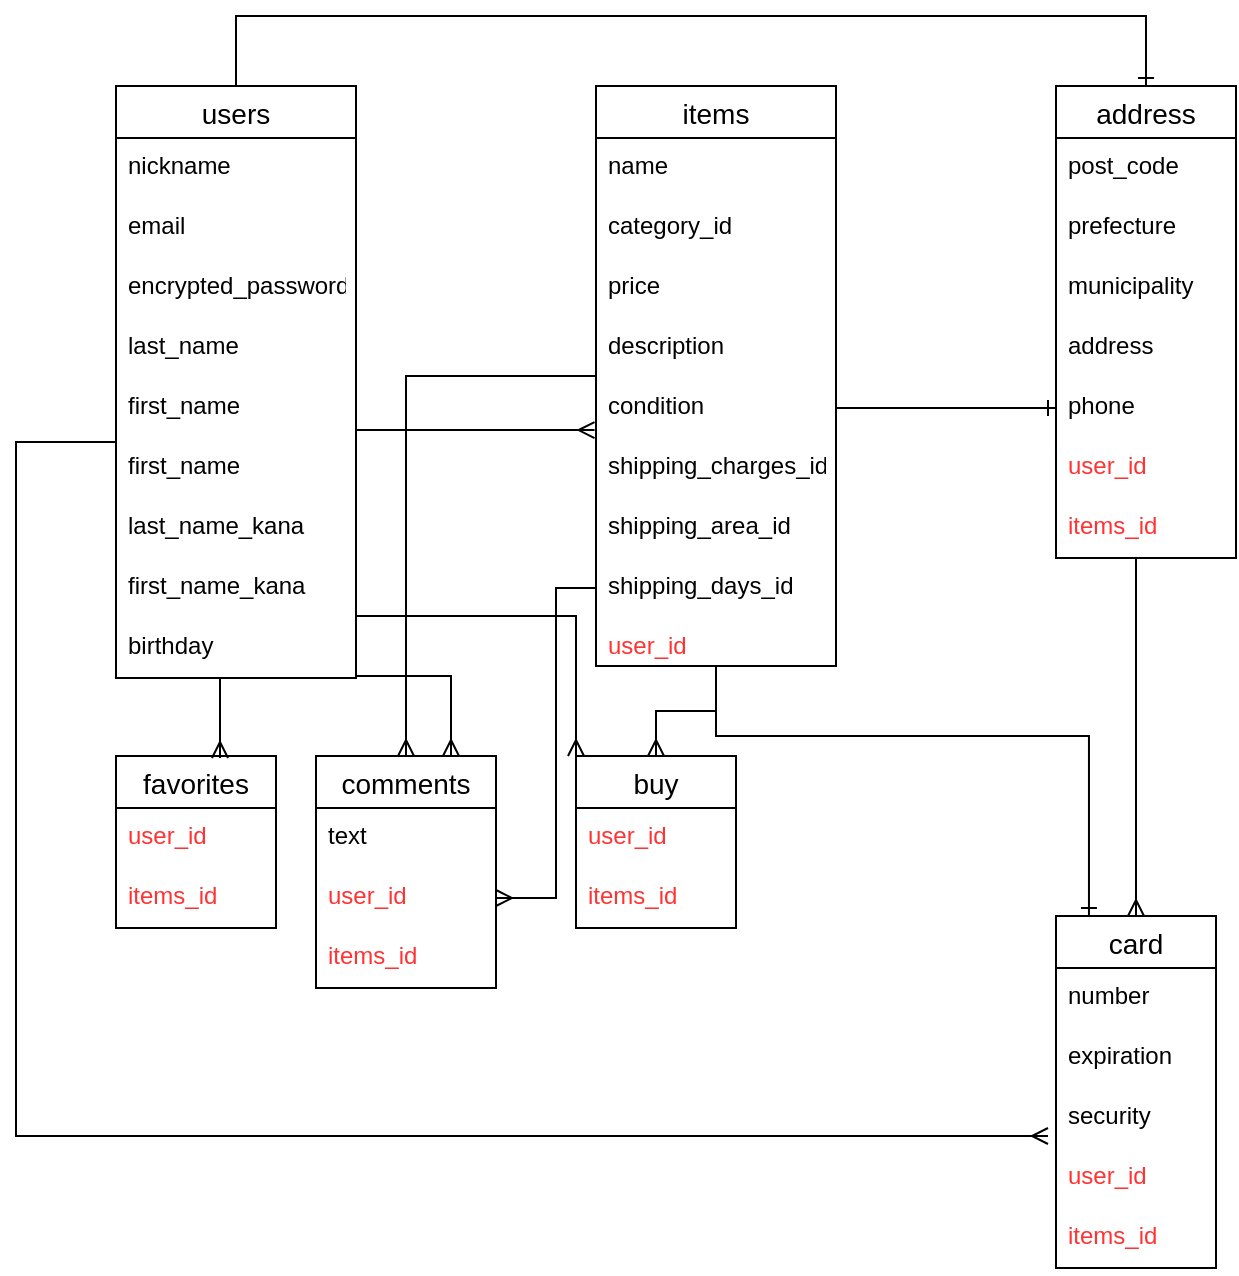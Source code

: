 <mxfile version="13.10.0" type="embed">
    <diagram id="t3Fc2OlOagfjiOsRL6Uy" name="ページ1">
        <mxGraphModel dx="753" dy="680" grid="1" gridSize="10" guides="1" tooltips="1" connect="1" arrows="1" fold="1" page="1" pageScale="1" pageWidth="827" pageHeight="1169" math="0" shadow="0">
            <root>
                <mxCell id="0"/>
                <mxCell id="1" parent="0"/>
                <mxCell id="132" style="edgeStyle=elbowEdgeStyle;rounded=0;orthogonalLoop=1;jettySize=auto;html=1;endArrow=ERone;endFill=0;fontColor=#FF3333;elbow=vertical;entryX=0.5;entryY=0;entryDx=0;entryDy=0;" edge="1" parent="1" source="47" target="102">
                    <mxGeometry relative="1" as="geometry">
                        <mxPoint x="200" y="10" as="targetPoint"/>
                        <Array as="points">
                            <mxPoint x="300" y="30"/>
                        </Array>
                    </mxGeometry>
                </mxCell>
                <mxCell id="137" style="edgeStyle=elbowEdgeStyle;rounded=0;orthogonalLoop=1;jettySize=auto;elbow=vertical;html=1;entryX=0.65;entryY=0.012;entryDx=0;entryDy=0;endArrow=ERmany;endFill=0;fontColor=#FF3333;entryPerimeter=0;" edge="1" parent="1" source="47" target="98">
                    <mxGeometry relative="1" as="geometry">
                        <Array as="points">
                            <mxPoint x="142" y="380"/>
                            <mxPoint x="140" y="400"/>
                        </Array>
                    </mxGeometry>
                </mxCell>
                <mxCell id="141" style="edgeStyle=orthogonalEdgeStyle;rounded=0;orthogonalLoop=1;jettySize=auto;html=1;endArrow=ERmany;endFill=0;fontColor=#FF3333;entryX=-0.05;entryY=0.833;entryDx=0;entryDy=0;entryPerimeter=0;" edge="1" parent="1" source="47" target="117">
                    <mxGeometry relative="1" as="geometry">
                        <mxPoint x="600" y="660" as="targetPoint"/>
                        <Array as="points">
                            <mxPoint x="40" y="243"/>
                            <mxPoint x="40" y="590"/>
                            <mxPoint x="556" y="590"/>
                        </Array>
                    </mxGeometry>
                </mxCell>
                <mxCell id="154" style="edgeStyle=orthogonalEdgeStyle;rounded=0;orthogonalLoop=1;jettySize=auto;html=1;entryX=0;entryY=0;entryDx=0;entryDy=0;endArrow=ERmany;endFill=0;fontColor=#FF3333;" edge="1" parent="1" source="47" target="147">
                    <mxGeometry relative="1" as="geometry">
                        <Array as="points">
                            <mxPoint x="320" y="330"/>
                        </Array>
                    </mxGeometry>
                </mxCell>
                <mxCell id="47" value="users" style="swimlane;fontStyle=0;childLayout=stackLayout;horizontal=1;startSize=26;horizontalStack=0;resizeParent=1;resizeParentMax=0;resizeLast=0;collapsible=1;marginBottom=0;align=center;fontSize=14;" vertex="1" parent="1">
                    <mxGeometry x="90" y="65" width="120" height="296" as="geometry"/>
                </mxCell>
                <mxCell id="48" value="nickname&#10;" style="text;strokeColor=none;fillColor=none;spacingLeft=4;spacingRight=4;overflow=hidden;rotatable=0;points=[[0,0.5],[1,0.5]];portConstraint=eastwest;fontSize=12;" vertex="1" parent="47">
                    <mxGeometry y="26" width="120" height="30" as="geometry"/>
                </mxCell>
                <mxCell id="49" value="email&#10;" style="text;strokeColor=none;fillColor=none;spacingLeft=4;spacingRight=4;overflow=hidden;rotatable=0;points=[[0,0.5],[1,0.5]];portConstraint=eastwest;fontSize=12;" vertex="1" parent="47">
                    <mxGeometry y="56" width="120" height="30" as="geometry"/>
                </mxCell>
                <mxCell id="53" value="encrypted_password&#10;" style="text;strokeColor=none;fillColor=none;spacingLeft=4;spacingRight=4;overflow=hidden;rotatable=0;points=[[0,0.5],[1,0.5]];portConstraint=eastwest;fontSize=12;" vertex="1" parent="47">
                    <mxGeometry y="86" width="120" height="30" as="geometry"/>
                </mxCell>
                <mxCell id="58" value="last_name&#10;" style="text;strokeColor=none;fillColor=none;spacingLeft=4;spacingRight=4;overflow=hidden;rotatable=0;points=[[0,0.5],[1,0.5]];portConstraint=eastwest;fontSize=12;" vertex="1" parent="47">
                    <mxGeometry y="116" width="120" height="30" as="geometry"/>
                </mxCell>
                <mxCell id="140" value="first_name&#10;" style="text;strokeColor=none;fillColor=none;spacingLeft=4;spacingRight=4;overflow=hidden;rotatable=0;points=[[0,0.5],[1,0.5]];portConstraint=eastwest;fontSize=12;" vertex="1" parent="47">
                    <mxGeometry y="146" width="120" height="30" as="geometry"/>
                </mxCell>
                <mxCell id="56" value="first_name&#10;" style="text;strokeColor=none;fillColor=none;spacingLeft=4;spacingRight=4;overflow=hidden;rotatable=0;points=[[0,0.5],[1,0.5]];portConstraint=eastwest;fontSize=12;" vertex="1" parent="47">
                    <mxGeometry y="176" width="120" height="30" as="geometry"/>
                </mxCell>
                <mxCell id="57" value="last_name_kana&#10;" style="text;strokeColor=none;fillColor=none;spacingLeft=4;spacingRight=4;overflow=hidden;rotatable=0;points=[[0,0.5],[1,0.5]];portConstraint=eastwest;fontSize=12;" vertex="1" parent="47">
                    <mxGeometry y="206" width="120" height="30" as="geometry"/>
                </mxCell>
                <mxCell id="55" value="first_name_kana&#10;" style="text;strokeColor=none;fillColor=none;spacingLeft=4;spacingRight=4;overflow=hidden;rotatable=0;points=[[0,0.5],[1,0.5]];portConstraint=eastwest;fontSize=12;" vertex="1" parent="47">
                    <mxGeometry y="236" width="120" height="30" as="geometry"/>
                </mxCell>
                <mxCell id="54" value="birthday" style="text;strokeColor=none;fillColor=none;spacingLeft=4;spacingRight=4;overflow=hidden;rotatable=0;points=[[0,0.5],[1,0.5]];portConstraint=eastwest;fontSize=12;" vertex="1" parent="47">
                    <mxGeometry y="266" width="120" height="30" as="geometry"/>
                </mxCell>
                <mxCell id="142" style="edgeStyle=orthogonalEdgeStyle;rounded=0;orthogonalLoop=1;jettySize=auto;html=1;entryX=0.5;entryY=0;entryDx=0;entryDy=0;endArrow=ERmany;endFill=0;fontColor=#FF3333;" edge="1" parent="1" source="75" target="87">
                    <mxGeometry relative="1" as="geometry"/>
                </mxCell>
                <mxCell id="153" style="edgeStyle=orthogonalEdgeStyle;rounded=0;orthogonalLoop=1;jettySize=auto;html=1;entryX=0.5;entryY=0;entryDx=0;entryDy=0;endArrow=ERmany;endFill=0;fontColor=#FF3333;" edge="1" parent="1" source="75" target="147">
                    <mxGeometry relative="1" as="geometry"/>
                </mxCell>
                <mxCell id="75" value="items" style="swimlane;fontStyle=0;childLayout=stackLayout;horizontal=1;startSize=26;horizontalStack=0;resizeParent=1;resizeParentMax=0;resizeLast=0;collapsible=1;marginBottom=0;align=center;fontSize=14;fillColor=none;" vertex="1" parent="1">
                    <mxGeometry x="330" y="65" width="120" height="290" as="geometry"/>
                </mxCell>
                <mxCell id="76" value="name" style="text;strokeColor=none;fillColor=none;spacingLeft=4;spacingRight=4;overflow=hidden;rotatable=0;points=[[0,0.5],[1,0.5]];portConstraint=eastwest;fontSize=12;" vertex="1" parent="75">
                    <mxGeometry y="26" width="120" height="30" as="geometry"/>
                </mxCell>
                <mxCell id="83" value="category_id&#10;" style="text;strokeColor=none;fillColor=none;spacingLeft=4;spacingRight=4;overflow=hidden;rotatable=0;points=[[0,0.5],[1,0.5]];portConstraint=eastwest;fontSize=12;" vertex="1" parent="75">
                    <mxGeometry y="56" width="120" height="30" as="geometry"/>
                </mxCell>
                <mxCell id="82" value="price&#10;" style="text;strokeColor=none;fillColor=none;spacingLeft=4;spacingRight=4;overflow=hidden;rotatable=0;points=[[0,0.5],[1,0.5]];portConstraint=eastwest;fontSize=12;" vertex="1" parent="75">
                    <mxGeometry y="86" width="120" height="30" as="geometry"/>
                </mxCell>
                <mxCell id="81" value="description" style="text;strokeColor=none;fillColor=none;spacingLeft=4;spacingRight=4;overflow=hidden;rotatable=0;points=[[0,0.5],[1,0.5]];portConstraint=eastwest;fontSize=12;" vertex="1" parent="75">
                    <mxGeometry y="116" width="120" height="30" as="geometry"/>
                </mxCell>
                <mxCell id="79" value="condition" style="text;strokeColor=none;fillColor=none;spacingLeft=4;spacingRight=4;overflow=hidden;rotatable=0;points=[[0,0.5],[1,0.5]];portConstraint=eastwest;fontSize=12;" vertex="1" parent="75">
                    <mxGeometry y="146" width="120" height="30" as="geometry"/>
                </mxCell>
                <mxCell id="80" value="shipping_charges_id&#10;&#10;" style="text;strokeColor=none;fillColor=none;spacingLeft=4;spacingRight=4;overflow=hidden;rotatable=0;points=[[0,0.5],[1,0.5]];portConstraint=eastwest;fontSize=12;" vertex="1" parent="75">
                    <mxGeometry y="176" width="120" height="30" as="geometry"/>
                </mxCell>
                <mxCell id="84" value="shipping_area_id" style="text;strokeColor=none;fillColor=none;spacingLeft=4;spacingRight=4;overflow=hidden;rotatable=0;points=[[0,0.5],[1,0.5]];portConstraint=eastwest;fontSize=12;" vertex="1" parent="75">
                    <mxGeometry y="206" width="120" height="30" as="geometry"/>
                </mxCell>
                <mxCell id="85" value="shipping_days_id&#10;&#10;" style="text;strokeColor=none;fillColor=none;spacingLeft=4;spacingRight=4;overflow=hidden;rotatable=0;points=[[0,0.5],[1,0.5]];portConstraint=eastwest;fontSize=12;" vertex="1" parent="75">
                    <mxGeometry y="236" width="120" height="30" as="geometry"/>
                </mxCell>
                <mxCell id="86" value="user_id&#10;" style="text;spacingLeft=4;spacingRight=4;overflow=hidden;rotatable=0;points=[[0,0.5],[1,0.5]];portConstraint=eastwest;fontSize=12;fontColor=#FF3333;" vertex="1" parent="75">
                    <mxGeometry y="266" width="120" height="24" as="geometry"/>
                </mxCell>
                <mxCell id="87" value="comments" style="swimlane;fontStyle=0;childLayout=stackLayout;horizontal=1;startSize=26;horizontalStack=0;resizeParent=1;resizeParentMax=0;resizeLast=0;collapsible=1;marginBottom=0;align=center;fontSize=14;fillColor=none;" vertex="1" parent="1">
                    <mxGeometry x="190" y="400" width="90" height="116" as="geometry"/>
                </mxCell>
                <mxCell id="95" value="text&#10;" style="text;strokeColor=none;fillColor=none;spacingLeft=4;spacingRight=4;overflow=hidden;rotatable=0;points=[[0,0.5],[1,0.5]];portConstraint=eastwest;fontSize=12;" vertex="1" parent="87">
                    <mxGeometry y="26" width="90" height="30" as="geometry"/>
                </mxCell>
                <mxCell id="96" value="user_id&#10;" style="text;spacingLeft=4;spacingRight=4;overflow=hidden;rotatable=0;points=[[0,0.5],[1,0.5]];portConstraint=eastwest;fontSize=12;fontColor=#FF3333;" vertex="1" parent="87">
                    <mxGeometry y="56" width="90" height="30" as="geometry"/>
                </mxCell>
                <mxCell id="97" value="items_id&#10;" style="text;spacingLeft=4;spacingRight=4;overflow=hidden;rotatable=0;points=[[0,0.5],[1,0.5]];portConstraint=eastwest;fontSize=12;fontColor=#FF3333;" vertex="1" parent="87">
                    <mxGeometry y="86" width="90" height="30" as="geometry"/>
                </mxCell>
                <mxCell id="98" value="favorites" style="swimlane;fontStyle=0;childLayout=stackLayout;horizontal=1;startSize=26;horizontalStack=0;resizeParent=1;resizeParentMax=0;resizeLast=0;collapsible=1;marginBottom=0;align=center;fontSize=14;fillColor=none;" vertex="1" parent="1">
                    <mxGeometry x="90" y="400" width="80" height="86" as="geometry"/>
                </mxCell>
                <mxCell id="100" value="user_id&#10;" style="text;spacingLeft=4;spacingRight=4;overflow=hidden;rotatable=0;points=[[0,0.5],[1,0.5]];portConstraint=eastwest;fontSize=12;fontColor=#FF3333;" vertex="1" parent="98">
                    <mxGeometry y="26" width="80" height="30" as="geometry"/>
                </mxCell>
                <mxCell id="101" value="items_id&#10;" style="text;spacingLeft=4;spacingRight=4;overflow=hidden;rotatable=0;points=[[0,0.5],[1,0.5]];portConstraint=eastwest;fontSize=12;fontColor=#FF3333;" vertex="1" parent="98">
                    <mxGeometry y="56" width="80" height="30" as="geometry"/>
                </mxCell>
                <mxCell id="124" style="edgeStyle=orthogonalEdgeStyle;rounded=0;orthogonalLoop=1;jettySize=auto;html=1;entryX=0.5;entryY=0;entryDx=0;entryDy=0;endArrow=ERmany;endFill=0;fontColor=#FF3333;" edge="1" parent="1" source="102" target="113">
                    <mxGeometry relative="1" as="geometry">
                        <Array as="points">
                            <mxPoint x="600" y="470"/>
                            <mxPoint x="600" y="470"/>
                        </Array>
                    </mxGeometry>
                </mxCell>
                <mxCell id="102" value="address" style="swimlane;fontStyle=0;childLayout=stackLayout;horizontal=1;startSize=26;horizontalStack=0;resizeParent=1;resizeParentMax=0;resizeLast=0;collapsible=1;marginBottom=0;align=center;fontSize=14;fillColor=none;" vertex="1" parent="1">
                    <mxGeometry x="560" y="65" width="90" height="236" as="geometry"/>
                </mxCell>
                <mxCell id="108" value="post_code" style="text;strokeColor=none;fillColor=none;spacingLeft=4;spacingRight=4;overflow=hidden;rotatable=0;points=[[0,0.5],[1,0.5]];portConstraint=eastwest;fontSize=12;" vertex="1" parent="102">
                    <mxGeometry y="26" width="90" height="30" as="geometry"/>
                </mxCell>
                <mxCell id="106" value="prefecture&#10;" style="text;strokeColor=none;fillColor=none;spacingLeft=4;spacingRight=4;overflow=hidden;rotatable=0;points=[[0,0.5],[1,0.5]];portConstraint=eastwest;fontSize=12;" vertex="1" parent="102">
                    <mxGeometry y="56" width="90" height="30" as="geometry"/>
                </mxCell>
                <mxCell id="111" value="municipality" style="text;strokeColor=none;fillColor=none;spacingLeft=4;spacingRight=4;overflow=hidden;rotatable=0;points=[[0,0.5],[1,0.5]];portConstraint=eastwest;fontSize=12;" vertex="1" parent="102">
                    <mxGeometry y="86" width="90" height="30" as="geometry"/>
                </mxCell>
                <mxCell id="110" value="address" style="text;strokeColor=none;fillColor=none;spacingLeft=4;spacingRight=4;overflow=hidden;rotatable=0;points=[[0,0.5],[1,0.5]];portConstraint=eastwest;fontSize=12;" vertex="1" parent="102">
                    <mxGeometry y="116" width="90" height="30" as="geometry"/>
                </mxCell>
                <mxCell id="109" value="phone" style="text;strokeColor=none;fillColor=none;spacingLeft=4;spacingRight=4;overflow=hidden;rotatable=0;points=[[0,0.5],[1,0.5]];portConstraint=eastwest;fontSize=12;" vertex="1" parent="102">
                    <mxGeometry y="146" width="90" height="30" as="geometry"/>
                </mxCell>
                <mxCell id="104" value="user_id&#10;" style="text;spacingLeft=4;spacingRight=4;overflow=hidden;rotatable=0;points=[[0,0.5],[1,0.5]];portConstraint=eastwest;fontSize=12;fontColor=#FF3333;" vertex="1" parent="102">
                    <mxGeometry y="176" width="90" height="30" as="geometry"/>
                </mxCell>
                <mxCell id="105" value="items_id&#10;" style="text;spacingLeft=4;spacingRight=4;overflow=hidden;rotatable=0;points=[[0,0.5],[1,0.5]];portConstraint=eastwest;fontSize=12;fontColor=#FF3333;" vertex="1" parent="102">
                    <mxGeometry y="206" width="90" height="30" as="geometry"/>
                </mxCell>
                <mxCell id="113" value="card" style="swimlane;fontStyle=0;childLayout=stackLayout;horizontal=1;startSize=26;horizontalStack=0;resizeParent=1;resizeParentMax=0;resizeLast=0;collapsible=1;marginBottom=0;align=center;fontSize=14;fillColor=none;" vertex="1" parent="1">
                    <mxGeometry x="560" y="480" width="80" height="176" as="geometry"/>
                </mxCell>
                <mxCell id="114" value="number&#10;" style="text;strokeColor=none;fillColor=none;spacingLeft=4;spacingRight=4;overflow=hidden;rotatable=0;points=[[0,0.5],[1,0.5]];portConstraint=eastwest;fontSize=12;" vertex="1" parent="113">
                    <mxGeometry y="26" width="80" height="30" as="geometry"/>
                </mxCell>
                <mxCell id="115" value="expiration&#10;" style="text;strokeColor=none;fillColor=none;spacingLeft=4;spacingRight=4;overflow=hidden;rotatable=0;points=[[0,0.5],[1,0.5]];portConstraint=eastwest;fontSize=12;" vertex="1" parent="113">
                    <mxGeometry y="56" width="80" height="30" as="geometry"/>
                </mxCell>
                <mxCell id="117" value="security" style="text;strokeColor=none;fillColor=none;spacingLeft=4;spacingRight=4;overflow=hidden;rotatable=0;points=[[0,0.5],[1,0.5]];portConstraint=eastwest;fontSize=12;" vertex="1" parent="113">
                    <mxGeometry y="86" width="80" height="30" as="geometry"/>
                </mxCell>
                <mxCell id="119" value="user_id&#10;" style="text;spacingLeft=4;spacingRight=4;overflow=hidden;rotatable=0;points=[[0,0.5],[1,0.5]];portConstraint=eastwest;fontSize=12;fontColor=#FF3333;" vertex="1" parent="113">
                    <mxGeometry y="116" width="80" height="30" as="geometry"/>
                </mxCell>
                <mxCell id="120" value="items_id&#10;" style="text;spacingLeft=4;spacingRight=4;overflow=hidden;rotatable=0;points=[[0,0.5],[1,0.5]];portConstraint=eastwest;fontSize=12;fontColor=#FF3333;" vertex="1" parent="113">
                    <mxGeometry y="146" width="80" height="30" as="geometry"/>
                </mxCell>
                <mxCell id="121" style="edgeStyle=orthogonalEdgeStyle;rounded=0;orthogonalLoop=1;jettySize=auto;html=1;exitX=1;exitY=0.5;exitDx=0;exitDy=0;fontColor=#FF3333;endArrow=ERmany;endFill=0;entryX=-0.006;entryY=0.867;entryDx=0;entryDy=0;entryPerimeter=0;" edge="1" parent="1" source="56" target="79">
                    <mxGeometry relative="1" as="geometry">
                        <mxPoint x="320" y="250" as="targetPoint"/>
                        <Array as="points">
                            <mxPoint x="210" y="237"/>
                        </Array>
                    </mxGeometry>
                </mxCell>
                <mxCell id="128" style="edgeStyle=orthogonalEdgeStyle;rounded=0;orthogonalLoop=1;jettySize=auto;html=1;entryX=0;entryY=0.5;entryDx=0;entryDy=0;endArrow=ERone;endFill=0;fontColor=#FF3333;" edge="1" parent="1" source="79" target="109">
                    <mxGeometry relative="1" as="geometry"/>
                </mxCell>
                <mxCell id="134" style="edgeStyle=elbowEdgeStyle;rounded=0;orthogonalLoop=1;jettySize=auto;elbow=vertical;html=1;entryX=0.206;entryY=0;entryDx=0;entryDy=0;entryPerimeter=0;endArrow=ERone;endFill=0;fontColor=#FF3333;" edge="1" parent="1" source="86" target="113">
                    <mxGeometry relative="1" as="geometry">
                        <Array as="points">
                            <mxPoint x="480" y="390"/>
                            <mxPoint x="490" y="418"/>
                        </Array>
                    </mxGeometry>
                </mxCell>
                <mxCell id="136" style="edgeStyle=elbowEdgeStyle;rounded=0;orthogonalLoop=1;jettySize=auto;elbow=vertical;html=1;endArrow=ERmany;endFill=0;fontColor=#FF3333;exitX=1;exitY=0.267;exitDx=0;exitDy=0;exitPerimeter=0;entryX=0.75;entryY=0;entryDx=0;entryDy=0;" edge="1" parent="1" source="55" target="87">
                    <mxGeometry relative="1" as="geometry">
                        <mxPoint x="170" y="390" as="sourcePoint"/>
                        <mxPoint x="367" y="480" as="targetPoint"/>
                        <Array as="points">
                            <mxPoint x="280" y="360"/>
                            <mxPoint x="290" y="370"/>
                        </Array>
                    </mxGeometry>
                </mxCell>
                <mxCell id="145" style="edgeStyle=orthogonalEdgeStyle;rounded=0;orthogonalLoop=1;jettySize=auto;html=1;endArrow=ERmany;endFill=0;fontColor=#FF3333;entryX=1;entryY=0.5;entryDx=0;entryDy=0;" edge="1" parent="1" source="85" target="96">
                    <mxGeometry relative="1" as="geometry">
                        <mxPoint x="260" y="540" as="targetPoint"/>
                        <Array as="points">
                            <mxPoint x="310" y="316"/>
                            <mxPoint x="310" y="471"/>
                        </Array>
                    </mxGeometry>
                </mxCell>
                <mxCell id="147" value="buy" style="swimlane;fontStyle=0;childLayout=stackLayout;horizontal=1;startSize=26;horizontalStack=0;resizeParent=1;resizeParentMax=0;resizeLast=0;collapsible=1;marginBottom=0;align=center;fontSize=14;fillColor=none;" vertex="1" parent="1">
                    <mxGeometry x="320" y="400" width="80" height="86" as="geometry"/>
                </mxCell>
                <mxCell id="155" value="user_id&#10;" style="text;spacingLeft=4;spacingRight=4;overflow=hidden;rotatable=0;points=[[0,0.5],[1,0.5]];portConstraint=eastwest;fontSize=12;fontColor=#FF3333;" vertex="1" parent="147">
                    <mxGeometry y="26" width="80" height="30" as="geometry"/>
                </mxCell>
                <mxCell id="152" value="items_id&#10;" style="text;spacingLeft=4;spacingRight=4;overflow=hidden;rotatable=0;points=[[0,0.5],[1,0.5]];portConstraint=eastwest;fontSize=12;fontColor=#FF3333;" vertex="1" parent="147">
                    <mxGeometry y="56" width="80" height="30" as="geometry"/>
                </mxCell>
            </root>
        </mxGraphModel>
    </diagram>
</mxfile>